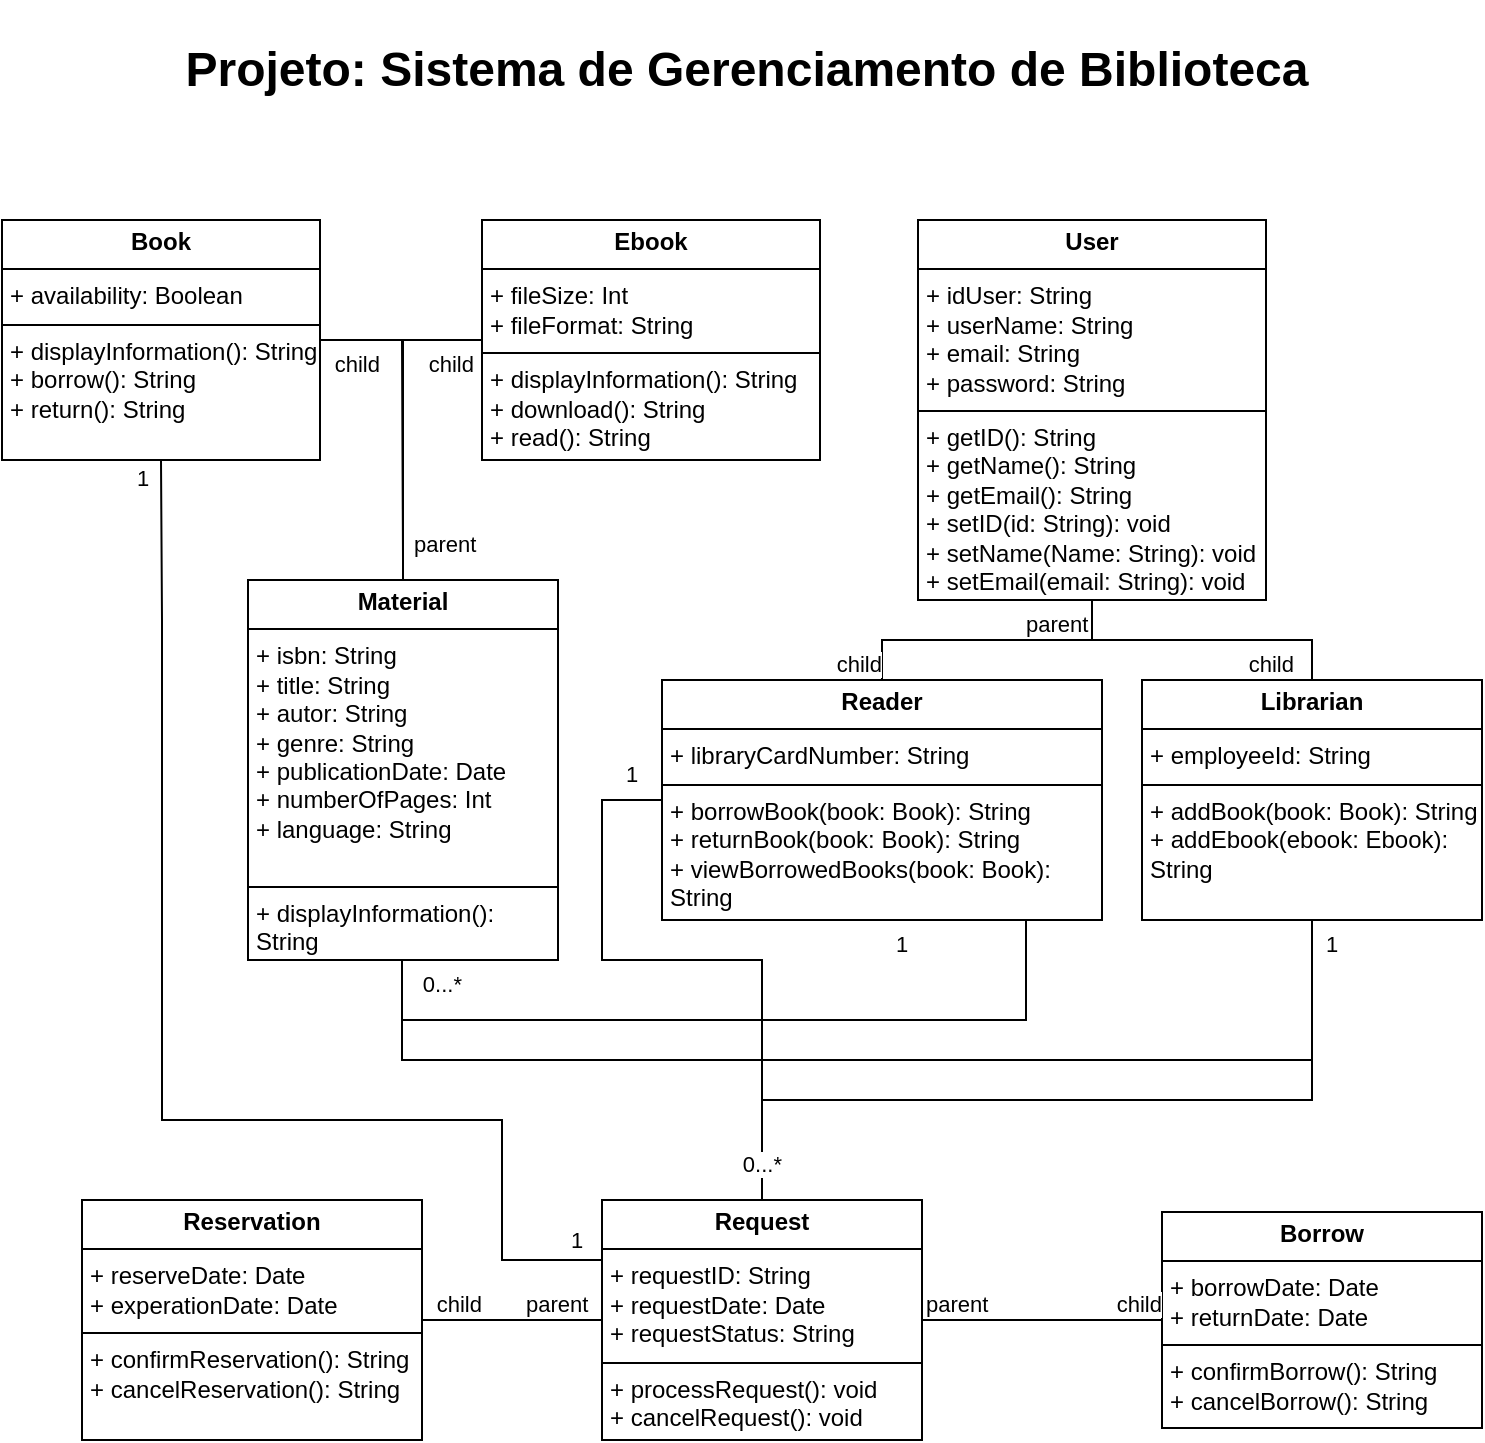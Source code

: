 <mxfile version="24.7.7">
  <diagram id="C5RBs43oDa-KdzZeNtuy" name="Page-1">
    <mxGraphModel dx="1279" dy="535" grid="1" gridSize="10" guides="1" tooltips="1" connect="1" arrows="1" fold="1" page="1" pageScale="1" pageWidth="827" pageHeight="1169" math="0" shadow="0">
      <root>
        <mxCell id="WIyWlLk6GJQsqaUBKTNV-0" />
        <mxCell id="WIyWlLk6GJQsqaUBKTNV-1" parent="WIyWlLk6GJQsqaUBKTNV-0" />
        <mxCell id="oUvpO5rnVUgwaG4zbX5f-61" value="&lt;p style=&quot;margin:0px;margin-top:4px;text-align:center;&quot;&gt;&lt;b&gt;Material&lt;/b&gt;&lt;/p&gt;&lt;hr size=&quot;1&quot; style=&quot;border-style:solid;&quot;&gt;&lt;p style=&quot;margin:0px;margin-left:4px;&quot;&gt;+ isbn: String&lt;br&gt;+ title: String&lt;/p&gt;&lt;p style=&quot;margin:0px;margin-left:4px;&quot;&gt;+ autor: String&lt;/p&gt;&lt;p style=&quot;margin:0px;margin-left:4px;&quot;&gt;+ genre: String&lt;br&gt;+ publicationDate: Date&lt;/p&gt;&lt;p style=&quot;margin:0px;margin-left:4px;&quot;&gt;+ numberOfPages: Int&lt;br&gt;&lt;/p&gt;&lt;p style=&quot;margin:0px;margin-left:4px;&quot;&gt;+ language: String&lt;/p&gt;&lt;div&gt;&lt;br&gt;&lt;/div&gt;&lt;hr size=&quot;1&quot; style=&quot;border-style:solid;&quot;&gt;&lt;p style=&quot;margin:0px;margin-left:4px;&quot;&gt;+&amp;nbsp;&lt;span style=&quot;background-color: initial;&quot;&gt;displayInformation&lt;/span&gt;&lt;span style=&quot;background-color: initial;&quot;&gt;(): String&lt;/span&gt;&lt;/p&gt;" style="verticalAlign=top;align=left;overflow=fill;html=1;whiteSpace=wrap;" parent="WIyWlLk6GJQsqaUBKTNV-1" vertex="1">
          <mxGeometry x="167" y="300" width="155" height="190" as="geometry" />
        </mxCell>
        <mxCell id="oUvpO5rnVUgwaG4zbX5f-62" value="&lt;p style=&quot;margin:0px;margin-top:4px;text-align:center;&quot;&gt;&lt;b&gt;Ebook&lt;/b&gt;&lt;/p&gt;&lt;hr size=&quot;1&quot; style=&quot;border-style:solid;&quot;&gt;&lt;p style=&quot;margin:0px;margin-left:4px;&quot;&gt;+ fileSize: Int&lt;/p&gt;&lt;p style=&quot;margin:0px;margin-left:4px;&quot;&gt;+ fileFormat: String&lt;/p&gt;&lt;hr size=&quot;1&quot; style=&quot;border-style:solid;&quot;&gt;&lt;p style=&quot;margin:0px;margin-left:4px;&quot;&gt;+ displayInformation(): String&lt;br&gt;+ download(): String&lt;br&gt;+ read(): String&lt;br&gt;&lt;/p&gt;&lt;p style=&quot;margin:0px;margin-left:4px;&quot;&gt;&lt;br&gt;&lt;/p&gt;" style="verticalAlign=top;align=left;overflow=fill;html=1;whiteSpace=wrap;" parent="WIyWlLk6GJQsqaUBKTNV-1" vertex="1">
          <mxGeometry x="284" y="120" width="169" height="120" as="geometry" />
        </mxCell>
        <mxCell id="oUvpO5rnVUgwaG4zbX5f-63" value="&lt;p style=&quot;margin:0px;margin-top:4px;text-align:center;&quot;&gt;&lt;b&gt;Book&lt;/b&gt;&lt;/p&gt;&lt;hr size=&quot;1&quot; style=&quot;border-style:solid;&quot;&gt;&lt;p style=&quot;margin:0px;margin-left:4px;&quot;&gt;&lt;span style=&quot;background-color: initial;&quot;&gt;+ availability: Boolean&lt;/span&gt;&lt;br&gt;&lt;/p&gt;&lt;hr size=&quot;1&quot; style=&quot;border-style:solid;&quot;&gt;&lt;p style=&quot;margin:0px;margin-left:4px;&quot;&gt;+ displayInformation(): String&lt;br&gt;+ borrow(): String&lt;/p&gt;&lt;p style=&quot;margin:0px;margin-left:4px;&quot;&gt;+ return(): String&lt;/p&gt;&lt;p style=&quot;margin:0px;margin-left:4px;&quot;&gt;&lt;br&gt;&lt;/p&gt;" style="verticalAlign=top;align=left;overflow=fill;html=1;whiteSpace=wrap;" parent="WIyWlLk6GJQsqaUBKTNV-1" vertex="1">
          <mxGeometry x="44" y="120" width="159" height="120" as="geometry" />
        </mxCell>
        <mxCell id="oUvpO5rnVUgwaG4zbX5f-64" value="&lt;p style=&quot;margin:0px;margin-top:4px;text-align:center;&quot;&gt;&lt;b&gt;User&lt;/b&gt;&lt;/p&gt;&lt;hr size=&quot;1&quot; style=&quot;border-style:solid;&quot;&gt;&lt;p style=&quot;margin:0px;margin-left:4px;&quot;&gt;+ idUser: String&lt;/p&gt;&lt;p style=&quot;margin:0px;margin-left:4px;&quot;&gt;+ userName: String&lt;br&gt;&lt;/p&gt;&lt;p style=&quot;margin:0px;margin-left:4px;&quot;&gt;+ email: String&lt;/p&gt;&lt;p style=&quot;margin:0px;margin-left:4px;&quot;&gt;+ password: String&lt;/p&gt;&lt;hr size=&quot;1&quot; style=&quot;border-style:solid;&quot;&gt;&lt;p style=&quot;margin:0px;margin-left:4px;&quot;&gt;+ getID(): String&lt;/p&gt;&lt;p style=&quot;margin:0px;margin-left:4px;&quot;&gt;+ getName(): String&lt;/p&gt;&lt;p style=&quot;margin:0px;margin-left:4px;&quot;&gt;+ getEmail(): String&lt;br&gt;&lt;/p&gt;&lt;p style=&quot;margin:0px;margin-left:4px;&quot;&gt;+ setID(id: String): void&lt;br&gt;&lt;/p&gt;&lt;p style=&quot;margin:0px;margin-left:4px;&quot;&gt;+ setName(Name: String): void&lt;br&gt;&lt;/p&gt;&lt;p style=&quot;margin:0px;margin-left:4px;&quot;&gt;+ setEmail(email: String): void&lt;/p&gt;" style="verticalAlign=top;align=left;overflow=fill;html=1;whiteSpace=wrap;" parent="WIyWlLk6GJQsqaUBKTNV-1" vertex="1">
          <mxGeometry x="502" y="120" width="174" height="190" as="geometry" />
        </mxCell>
        <mxCell id="oUvpO5rnVUgwaG4zbX5f-65" value="&lt;p style=&quot;margin:0px;margin-top:4px;text-align:center;&quot;&gt;&lt;b&gt;Librarian&lt;/b&gt;&lt;/p&gt;&lt;hr size=&quot;1&quot; style=&quot;border-style:solid;&quot;&gt;&lt;p style=&quot;margin:0px;margin-left:4px;&quot;&gt;+ employeeId: &lt;span class=&quot;hljs-type&quot;&gt;String&lt;/span&gt;&lt;br&gt;&lt;/p&gt;&lt;hr size=&quot;1&quot; style=&quot;border-style:solid;&quot;&gt;&lt;p style=&quot;margin:0px;margin-left:4px;&quot;&gt;+ addBook(book: Book): String&lt;/p&gt;&lt;p style=&quot;margin:0px;margin-left:4px;&quot;&gt;+ addEbook(ebook: Ebook): String&lt;br&gt;&lt;/p&gt;&lt;p style=&quot;margin:0px;margin-left:4px;&quot;&gt;&lt;br&gt;&lt;/p&gt;" style="verticalAlign=top;align=left;overflow=fill;html=1;whiteSpace=wrap;" parent="WIyWlLk6GJQsqaUBKTNV-1" vertex="1">
          <mxGeometry x="614" y="350" width="170" height="120" as="geometry" />
        </mxCell>
        <mxCell id="oUvpO5rnVUgwaG4zbX5f-66" value="&lt;p style=&quot;margin:0px;margin-top:4px;text-align:center;&quot;&gt;&lt;b&gt;Reader&lt;/b&gt;&lt;/p&gt;&lt;hr size=&quot;1&quot; style=&quot;border-style:solid;&quot;&gt;&lt;p style=&quot;margin:0px;margin-left:4px;&quot;&gt;+ &lt;span style=&quot;background-color: initial;&quot;&gt;libraryCardNumber: &lt;/span&gt;&lt;span style=&quot;background-color: initial;&quot; class=&quot;hljs-type&quot;&gt;String&lt;/span&gt;&lt;/p&gt;&lt;hr size=&quot;1&quot; style=&quot;border-style:solid;&quot;&gt;&lt;p style=&quot;margin:0px;margin-left:4px;&quot;&gt;+ borrowBook(book: Book): String&lt;/p&gt;&lt;p style=&quot;margin:0px;margin-left:4px;&quot;&gt;+ returnBook(book: Book): String&lt;/p&gt;&lt;p style=&quot;margin:0px;margin-left:4px;&quot;&gt;+ viewBorrowedBooks(&lt;span style=&quot;background-color: initial;&quot;&gt;book: Book&lt;/span&gt;&lt;span style=&quot;background-color: initial;&quot;&gt;): String&lt;/span&gt;&lt;/p&gt;" style="verticalAlign=top;align=left;overflow=fill;html=1;whiteSpace=wrap;" parent="WIyWlLk6GJQsqaUBKTNV-1" vertex="1">
          <mxGeometry x="374" y="350" width="220" height="120" as="geometry" />
        </mxCell>
        <mxCell id="oUvpO5rnVUgwaG4zbX5f-71" value="&lt;p style=&quot;margin:0px;margin-top:4px;text-align:center;&quot;&gt;&lt;b&gt;Request&lt;/b&gt;&lt;/p&gt;&lt;hr size=&quot;1&quot; style=&quot;border-style:solid;&quot;&gt;&lt;p style=&quot;margin:0px;margin-left:4px;&quot;&gt;+ requestID: String&lt;/p&gt;&lt;p style=&quot;margin:0px;margin-left:4px;&quot;&gt;+ requestDate: Date&lt;/p&gt;&lt;p style=&quot;margin:0px;margin-left:4px;&quot;&gt;+ requestStatus: String&lt;/p&gt;&lt;hr size=&quot;1&quot; style=&quot;border-style:solid;&quot;&gt;&lt;p style=&quot;margin:0px;margin-left:4px;&quot;&gt;+ processRequest(): void &lt;/p&gt;&lt;p style=&quot;margin:0px;margin-left:4px;&quot;&gt;+ cancelRequest(): void&lt;/p&gt;" style="verticalAlign=top;align=left;overflow=fill;html=1;whiteSpace=wrap;" parent="WIyWlLk6GJQsqaUBKTNV-1" vertex="1">
          <mxGeometry x="344" y="610" width="160" height="120" as="geometry" />
        </mxCell>
        <mxCell id="oUvpO5rnVUgwaG4zbX5f-73" value="&lt;p style=&quot;margin:0px;margin-top:4px;text-align:center;&quot;&gt;&lt;b&gt;Reservation&lt;/b&gt;&lt;/p&gt;&lt;hr size=&quot;1&quot; style=&quot;border-style:solid;&quot;&gt;&lt;p style=&quot;margin:0px;margin-left:4px;&quot;&gt;+ reserveDate: Date&lt;/p&gt;&lt;p style=&quot;margin:0px;margin-left:4px;&quot;&gt;+ experationDate: Date&lt;br&gt;&lt;/p&gt;&lt;hr size=&quot;1&quot; style=&quot;border-style:solid;&quot;&gt;&lt;p style=&quot;margin:0px;margin-left:4px;&quot;&gt;+ confirmReservation(): String&lt;/p&gt;&lt;p style=&quot;margin:0px;margin-left:4px;&quot;&gt;+ cancelReservation(): String&lt;br&gt;&lt;/p&gt;" style="verticalAlign=top;align=left;overflow=fill;html=1;whiteSpace=wrap;" parent="WIyWlLk6GJQsqaUBKTNV-1" vertex="1">
          <mxGeometry x="84" y="610" width="170" height="120" as="geometry" />
        </mxCell>
        <mxCell id="oUvpO5rnVUgwaG4zbX5f-75" value="&lt;p style=&quot;margin:0px;margin-top:4px;text-align:center;&quot;&gt;&lt;b&gt;Borrow&lt;/b&gt;&lt;/p&gt;&lt;hr size=&quot;1&quot; style=&quot;border-style:solid;&quot;&gt;&lt;p style=&quot;margin:0px;margin-left:4px;&quot;&gt;+ borrowDate: Date&lt;/p&gt;&lt;p style=&quot;margin:0px;margin-left:4px;&quot;&gt;+ returnDate: Date&lt;/p&gt;&lt;hr size=&quot;1&quot; style=&quot;border-style:solid;&quot;&gt;&lt;p style=&quot;margin:0px;margin-left:4px;&quot;&gt;+ confirmBorrow(): String&lt;/p&gt;&lt;p style=&quot;margin:0px;margin-left:4px;&quot;&gt;+ cancelBorrow(): String&lt;br&gt;&lt;/p&gt;" style="verticalAlign=top;align=left;overflow=fill;html=1;whiteSpace=wrap;" parent="WIyWlLk6GJQsqaUBKTNV-1" vertex="1">
          <mxGeometry x="624" y="616" width="160" height="108" as="geometry" />
        </mxCell>
        <mxCell id="oUvpO5rnVUgwaG4zbX5f-79" value="" style="endArrow=none;html=1;edgeStyle=orthogonalEdgeStyle;rounded=0;exitX=1;exitY=0.5;exitDx=0;exitDy=0;entryX=0;entryY=0.5;entryDx=0;entryDy=0;" parent="WIyWlLk6GJQsqaUBKTNV-1" source="oUvpO5rnVUgwaG4zbX5f-71" target="oUvpO5rnVUgwaG4zbX5f-75" edge="1">
          <mxGeometry relative="1" as="geometry">
            <mxPoint x="604" y="790" as="sourcePoint" />
            <mxPoint x="764" y="790" as="targetPoint" />
          </mxGeometry>
        </mxCell>
        <mxCell id="oUvpO5rnVUgwaG4zbX5f-80" value="parent" style="edgeLabel;resizable=0;html=1;align=left;verticalAlign=bottom;" parent="oUvpO5rnVUgwaG4zbX5f-79" connectable="0" vertex="1">
          <mxGeometry x="-1" relative="1" as="geometry" />
        </mxCell>
        <mxCell id="oUvpO5rnVUgwaG4zbX5f-81" value="child" style="edgeLabel;resizable=0;html=1;align=right;verticalAlign=bottom;" parent="oUvpO5rnVUgwaG4zbX5f-79" connectable="0" vertex="1">
          <mxGeometry x="1" relative="1" as="geometry" />
        </mxCell>
        <mxCell id="oUvpO5rnVUgwaG4zbX5f-82" value="" style="endArrow=none;html=1;edgeStyle=orthogonalEdgeStyle;rounded=0;entryX=1;entryY=0.5;entryDx=0;entryDy=0;exitX=0;exitY=0.5;exitDx=0;exitDy=0;" parent="WIyWlLk6GJQsqaUBKTNV-1" source="oUvpO5rnVUgwaG4zbX5f-71" target="oUvpO5rnVUgwaG4zbX5f-73" edge="1">
          <mxGeometry relative="1" as="geometry">
            <mxPoint x="364" y="664" as="sourcePoint" />
            <mxPoint x="294" y="770" as="targetPoint" />
          </mxGeometry>
        </mxCell>
        <mxCell id="oUvpO5rnVUgwaG4zbX5f-83" value="parent" style="edgeLabel;resizable=0;html=1;align=left;verticalAlign=bottom;" parent="oUvpO5rnVUgwaG4zbX5f-82" connectable="0" vertex="1">
          <mxGeometry x="-1" relative="1" as="geometry">
            <mxPoint x="-40" as="offset" />
          </mxGeometry>
        </mxCell>
        <mxCell id="oUvpO5rnVUgwaG4zbX5f-84" value="child" style="edgeLabel;resizable=0;html=1;align=right;verticalAlign=bottom;" parent="oUvpO5rnVUgwaG4zbX5f-82" connectable="0" vertex="1">
          <mxGeometry x="1" relative="1" as="geometry">
            <mxPoint x="30" as="offset" />
          </mxGeometry>
        </mxCell>
        <mxCell id="oUvpO5rnVUgwaG4zbX5f-88" value="" style="endArrow=none;html=1;edgeStyle=orthogonalEdgeStyle;rounded=0;exitX=0.5;exitY=1;exitDx=0;exitDy=0;entryX=0.5;entryY=0;entryDx=0;entryDy=0;" parent="WIyWlLk6GJQsqaUBKTNV-1" source="oUvpO5rnVUgwaG4zbX5f-64" target="oUvpO5rnVUgwaG4zbX5f-66" edge="1">
          <mxGeometry relative="1" as="geometry">
            <mxPoint x="386" y="330" as="sourcePoint" />
            <mxPoint x="486" y="330" as="targetPoint" />
          </mxGeometry>
        </mxCell>
        <mxCell id="oUvpO5rnVUgwaG4zbX5f-90" value="child" style="edgeLabel;resizable=0;html=1;align=right;verticalAlign=bottom;" parent="oUvpO5rnVUgwaG4zbX5f-88" connectable="0" vertex="1">
          <mxGeometry x="1" relative="1" as="geometry" />
        </mxCell>
        <mxCell id="oUvpO5rnVUgwaG4zbX5f-91" value="" style="endArrow=none;html=1;edgeStyle=orthogonalEdgeStyle;rounded=0;exitX=0.5;exitY=1;exitDx=0;exitDy=0;entryX=0.5;entryY=0;entryDx=0;entryDy=0;" parent="WIyWlLk6GJQsqaUBKTNV-1" source="oUvpO5rnVUgwaG4zbX5f-64" target="oUvpO5rnVUgwaG4zbX5f-65" edge="1">
          <mxGeometry relative="1" as="geometry">
            <mxPoint x="599" y="310" as="sourcePoint" />
            <mxPoint x="506" y="370" as="targetPoint" />
          </mxGeometry>
        </mxCell>
        <mxCell id="oUvpO5rnVUgwaG4zbX5f-92" value="parent" style="edgeLabel;resizable=0;html=1;align=left;verticalAlign=bottom;" parent="oUvpO5rnVUgwaG4zbX5f-91" connectable="0" vertex="1">
          <mxGeometry x="-1" relative="1" as="geometry">
            <mxPoint x="-35" y="20" as="offset" />
          </mxGeometry>
        </mxCell>
        <mxCell id="oUvpO5rnVUgwaG4zbX5f-93" value="child" style="edgeLabel;resizable=0;html=1;align=right;verticalAlign=bottom;" parent="oUvpO5rnVUgwaG4zbX5f-91" connectable="0" vertex="1">
          <mxGeometry x="1" relative="1" as="geometry">
            <mxPoint x="-9" as="offset" />
          </mxGeometry>
        </mxCell>
        <mxCell id="oUvpO5rnVUgwaG4zbX5f-100" value="" style="endArrow=none;html=1;edgeStyle=orthogonalEdgeStyle;rounded=0;exitX=0.5;exitY=0;exitDx=0;exitDy=0;entryX=1;entryY=0.5;entryDx=0;entryDy=0;" parent="WIyWlLk6GJQsqaUBKTNV-1" source="oUvpO5rnVUgwaG4zbX5f-61" target="oUvpO5rnVUgwaG4zbX5f-63" edge="1">
          <mxGeometry relative="1" as="geometry">
            <mxPoint x="197" y="270" as="sourcePoint" />
            <mxPoint x="104" y="330" as="targetPoint" />
            <Array as="points">
              <mxPoint x="245" y="180" />
            </Array>
          </mxGeometry>
        </mxCell>
        <mxCell id="oUvpO5rnVUgwaG4zbX5f-102" value="child" style="edgeLabel;resizable=0;html=1;align=right;verticalAlign=bottom;" parent="oUvpO5rnVUgwaG4zbX5f-100" connectable="0" vertex="1">
          <mxGeometry x="1" relative="1" as="geometry">
            <mxPoint x="30" y="20" as="offset" />
          </mxGeometry>
        </mxCell>
        <mxCell id="oUvpO5rnVUgwaG4zbX5f-103" value="" style="endArrow=none;html=1;edgeStyle=orthogonalEdgeStyle;rounded=0;exitX=0.5;exitY=0;exitDx=0;exitDy=0;entryX=0;entryY=0.5;entryDx=0;entryDy=0;" parent="WIyWlLk6GJQsqaUBKTNV-1" source="oUvpO5rnVUgwaG4zbX5f-61" target="oUvpO5rnVUgwaG4zbX5f-62" edge="1">
          <mxGeometry relative="1" as="geometry">
            <mxPoint x="197" y="270" as="sourcePoint" />
            <mxPoint x="327" y="330" as="targetPoint" />
            <Array as="points">
              <mxPoint x="244" y="290" />
              <mxPoint x="244" y="290" />
              <mxPoint x="244" y="180" />
            </Array>
          </mxGeometry>
        </mxCell>
        <mxCell id="oUvpO5rnVUgwaG4zbX5f-104" value="parent" style="edgeLabel;resizable=0;html=1;align=left;verticalAlign=bottom;" parent="oUvpO5rnVUgwaG4zbX5f-103" connectable="0" vertex="1">
          <mxGeometry x="-1" relative="1" as="geometry">
            <mxPoint x="3" y="-10" as="offset" />
          </mxGeometry>
        </mxCell>
        <mxCell id="oUvpO5rnVUgwaG4zbX5f-105" value="child" style="edgeLabel;resizable=0;html=1;align=right;verticalAlign=bottom;" parent="oUvpO5rnVUgwaG4zbX5f-103" connectable="0" vertex="1">
          <mxGeometry x="1" relative="1" as="geometry">
            <mxPoint x="-4" y="20" as="offset" />
          </mxGeometry>
        </mxCell>
        <mxCell id="oUvpO5rnVUgwaG4zbX5f-109" value="" style="endArrow=none;html=1;edgeStyle=orthogonalEdgeStyle;rounded=0;exitX=0.5;exitY=1;exitDx=0;exitDy=0;entryX=0.5;entryY=1;entryDx=0;entryDy=0;" parent="WIyWlLk6GJQsqaUBKTNV-1" source="oUvpO5rnVUgwaG4zbX5f-65" target="oUvpO5rnVUgwaG4zbX5f-61" edge="1">
          <mxGeometry relative="1" as="geometry">
            <mxPoint x="574" y="520" as="sourcePoint" />
            <mxPoint x="304" y="550" as="targetPoint" />
            <Array as="points">
              <mxPoint x="699" y="540" />
              <mxPoint x="244" y="540" />
              <mxPoint x="244" y="490" />
            </Array>
          </mxGeometry>
        </mxCell>
        <mxCell id="oUvpO5rnVUgwaG4zbX5f-110" value="1" style="edgeLabel;resizable=0;html=1;align=left;verticalAlign=bottom;" parent="oUvpO5rnVUgwaG4zbX5f-109" connectable="0" vertex="1">
          <mxGeometry x="-1" relative="1" as="geometry">
            <mxPoint x="5" y="20" as="offset" />
          </mxGeometry>
        </mxCell>
        <mxCell id="oUvpO5rnVUgwaG4zbX5f-112" value="" style="endArrow=none;html=1;edgeStyle=orthogonalEdgeStyle;rounded=0;exitX=0.5;exitY=1;exitDx=0;exitDy=0;entryX=0.5;entryY=1;entryDx=0;entryDy=0;" parent="WIyWlLk6GJQsqaUBKTNV-1" source="oUvpO5rnVUgwaG4zbX5f-66" target="oUvpO5rnVUgwaG4zbX5f-61" edge="1">
          <mxGeometry relative="1" as="geometry">
            <mxPoint x="464" y="540" as="sourcePoint" />
            <mxPoint x="54" y="450" as="targetPoint" />
            <Array as="points">
              <mxPoint x="556" y="470" />
              <mxPoint x="556" y="520" />
              <mxPoint x="244" y="520" />
              <mxPoint x="244" y="490" />
            </Array>
          </mxGeometry>
        </mxCell>
        <mxCell id="oUvpO5rnVUgwaG4zbX5f-113" value="1" style="edgeLabel;resizable=0;html=1;align=left;verticalAlign=bottom;" parent="oUvpO5rnVUgwaG4zbX5f-112" connectable="0" vertex="1">
          <mxGeometry x="-1" relative="1" as="geometry">
            <mxPoint x="5" y="20" as="offset" />
          </mxGeometry>
        </mxCell>
        <mxCell id="oUvpO5rnVUgwaG4zbX5f-114" value="0...*" style="edgeLabel;resizable=0;html=1;align=right;verticalAlign=bottom;" parent="oUvpO5rnVUgwaG4zbX5f-112" connectable="0" vertex="1">
          <mxGeometry x="1" relative="1" as="geometry">
            <mxPoint x="30" y="20" as="offset" />
          </mxGeometry>
        </mxCell>
        <mxCell id="oUvpO5rnVUgwaG4zbX5f-118" value="" style="endArrow=none;html=1;edgeStyle=orthogonalEdgeStyle;rounded=0;exitX=0;exitY=0.5;exitDx=0;exitDy=0;entryX=0.5;entryY=0;entryDx=0;entryDy=0;" parent="WIyWlLk6GJQsqaUBKTNV-1" source="oUvpO5rnVUgwaG4zbX5f-66" target="oUvpO5rnVUgwaG4zbX5f-71" edge="1">
          <mxGeometry relative="1" as="geometry">
            <mxPoint x="344" y="540" as="sourcePoint" />
            <mxPoint x="-136" y="540" as="targetPoint" />
            <Array as="points">
              <mxPoint x="344" y="410" />
              <mxPoint x="344" y="490" />
              <mxPoint x="424" y="490" />
            </Array>
          </mxGeometry>
        </mxCell>
        <mxCell id="oUvpO5rnVUgwaG4zbX5f-119" value="1" style="edgeLabel;resizable=0;html=1;align=left;verticalAlign=bottom;" parent="oUvpO5rnVUgwaG4zbX5f-118" connectable="0" vertex="1">
          <mxGeometry x="-1" relative="1" as="geometry">
            <mxPoint x="-20" y="-5" as="offset" />
          </mxGeometry>
        </mxCell>
        <mxCell id="oUvpO5rnVUgwaG4zbX5f-120" value="0...*" style="edgeLabel;resizable=0;html=1;align=right;verticalAlign=bottom;" parent="oUvpO5rnVUgwaG4zbX5f-118" connectable="0" vertex="1">
          <mxGeometry x="1" relative="1" as="geometry">
            <mxPoint x="10" y="-10" as="offset" />
          </mxGeometry>
        </mxCell>
        <mxCell id="S5cdKMxGx5M43eYobxqv-1" value="" style="endArrow=none;html=1;rounded=0;entryX=0;entryY=0.25;entryDx=0;entryDy=0;exitX=0.5;exitY=1;exitDx=0;exitDy=0;" edge="1" parent="WIyWlLk6GJQsqaUBKTNV-1" source="oUvpO5rnVUgwaG4zbX5f-63" target="oUvpO5rnVUgwaG4zbX5f-71">
          <mxGeometry relative="1" as="geometry">
            <mxPoint x="154" y="570" as="sourcePoint" />
            <mxPoint x="314" y="570" as="targetPoint" />
            <Array as="points">
              <mxPoint x="124" y="320" />
              <mxPoint x="124" y="460" />
              <mxPoint x="124" y="570" />
              <mxPoint x="294" y="570" />
              <mxPoint x="294" y="640" />
            </Array>
          </mxGeometry>
        </mxCell>
        <mxCell id="S5cdKMxGx5M43eYobxqv-3" value="1" style="edgeLabel;html=1;align=center;verticalAlign=middle;resizable=0;points=[];" vertex="1" connectable="0" parent="S5cdKMxGx5M43eYobxqv-1">
          <mxGeometry x="0.968" relative="1" as="geometry">
            <mxPoint x="-3" y="-10" as="offset" />
          </mxGeometry>
        </mxCell>
        <mxCell id="S5cdKMxGx5M43eYobxqv-4" value="1" style="edgeLabel;html=1;align=center;verticalAlign=middle;resizable=0;points=[];" vertex="1" connectable="0" parent="S5cdKMxGx5M43eYobxqv-1">
          <mxGeometry x="-0.943" y="-1" relative="1" as="geometry">
            <mxPoint x="-9" y="-9" as="offset" />
          </mxGeometry>
        </mxCell>
        <mxCell id="S5cdKMxGx5M43eYobxqv-5" value="" style="endArrow=none;html=1;rounded=0;entryX=0.5;entryY=1;entryDx=0;entryDy=0;" edge="1" parent="WIyWlLk6GJQsqaUBKTNV-1" target="oUvpO5rnVUgwaG4zbX5f-65">
          <mxGeometry relative="1" as="geometry">
            <mxPoint x="424" y="560" as="sourcePoint" />
            <mxPoint x="754" y="560" as="targetPoint" />
            <Array as="points">
              <mxPoint x="699" y="560" />
            </Array>
          </mxGeometry>
        </mxCell>
        <mxCell id="S5cdKMxGx5M43eYobxqv-6" value="&lt;h1&gt;Projeto: Sistema de Gerenciamento de Biblioteca&lt;/h1&gt;" style="text;html=1;align=center;verticalAlign=middle;resizable=0;points=[];autosize=1;strokeColor=none;fillColor=none;" vertex="1" parent="WIyWlLk6GJQsqaUBKTNV-1">
          <mxGeometry x="156" y="10" width="520" height="70" as="geometry" />
        </mxCell>
      </root>
    </mxGraphModel>
  </diagram>
</mxfile>
